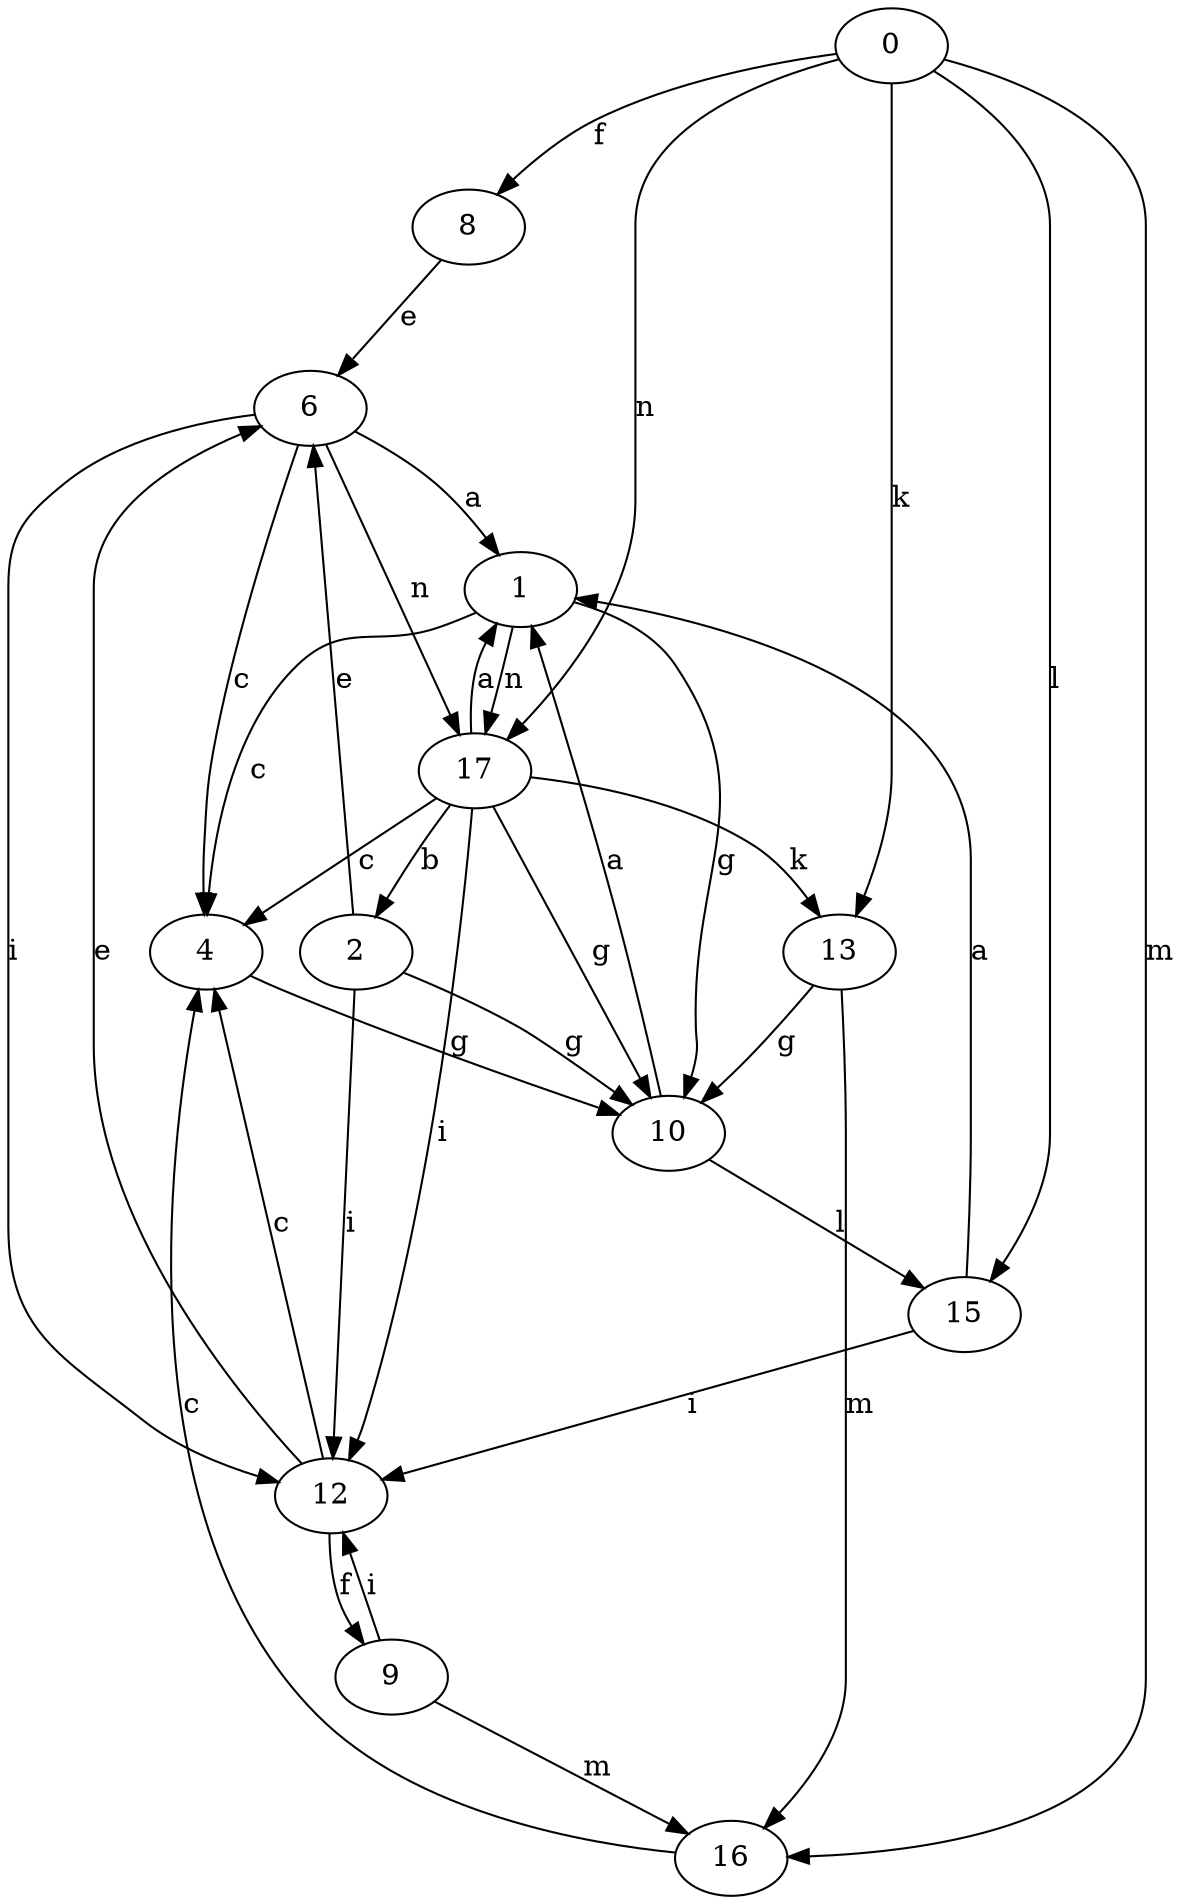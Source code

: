 strict digraph  {
0;
1;
2;
4;
6;
8;
9;
10;
12;
13;
15;
16;
17;
0 -> 8  [label=f];
0 -> 13  [label=k];
0 -> 15  [label=l];
0 -> 16  [label=m];
0 -> 17  [label=n];
1 -> 4  [label=c];
1 -> 10  [label=g];
1 -> 17  [label=n];
2 -> 6  [label=e];
2 -> 10  [label=g];
2 -> 12  [label=i];
4 -> 10  [label=g];
6 -> 1  [label=a];
6 -> 4  [label=c];
6 -> 12  [label=i];
6 -> 17  [label=n];
8 -> 6  [label=e];
9 -> 12  [label=i];
9 -> 16  [label=m];
10 -> 1  [label=a];
10 -> 15  [label=l];
12 -> 4  [label=c];
12 -> 6  [label=e];
12 -> 9  [label=f];
13 -> 10  [label=g];
13 -> 16  [label=m];
15 -> 1  [label=a];
15 -> 12  [label=i];
16 -> 4  [label=c];
17 -> 1  [label=a];
17 -> 2  [label=b];
17 -> 4  [label=c];
17 -> 10  [label=g];
17 -> 12  [label=i];
17 -> 13  [label=k];
}
